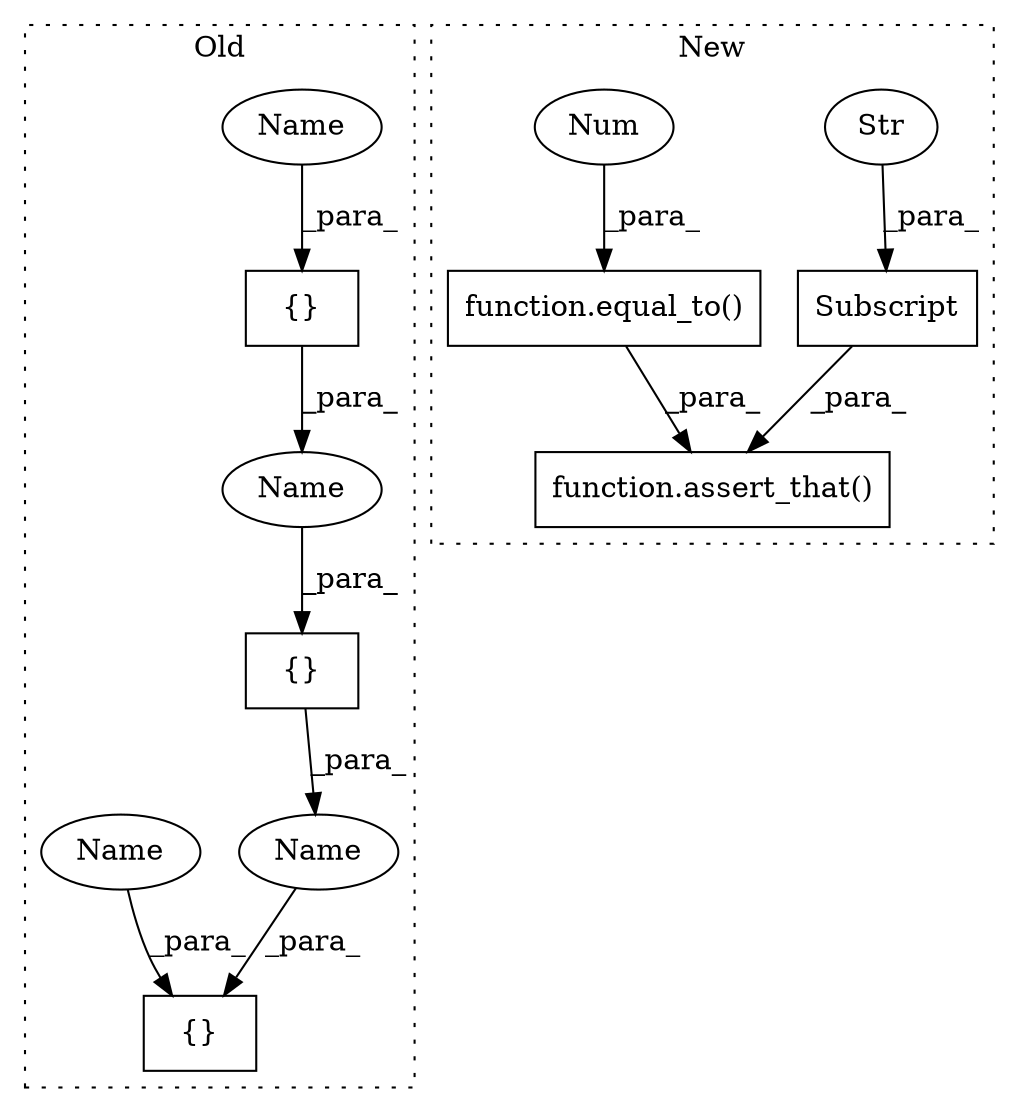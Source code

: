digraph G {
subgraph cluster0 {
1 [label="{}" a="95" s="2357,2411" l="1,1" shape="box"];
7 [label="{}" a="95" s="2385,2392" l="1,1" shape="box"];
8 [label="{}" a="95" s="2376,2393" l="1,1" shape="box"];
9 [label="Name" a="87" s="2385,2392" l="1,1" shape="ellipse"];
10 [label="Name" a="87" s="2357,2411" l="1,1" shape="ellipse"];
11 [label="Name" a="87" s="2357,2411" l="1,1" shape="ellipse"];
12 [label="Name" a="87" s="2376,2393" l="1,1" shape="ellipse"];
label = "Old";
style="dotted";
}
subgraph cluster1 {
2 [label="function.assert_that()" a="75" s="2508,2566" l="12,1" shape="box"];
3 [label="Subscript" a="63" s="2520,0" l="30,0" shape="box"];
4 [label="Str" a="66" s="2543" l="6" shape="ellipse"];
5 [label="function.equal_to()" a="75" s="2552,2565" l="9,1" shape="box"];
6 [label="Num" a="76" s="2561" l="4" shape="ellipse"];
label = "New";
style="dotted";
}
3 -> 2 [label="_para_"];
4 -> 3 [label="_para_"];
5 -> 2 [label="_para_"];
6 -> 5 [label="_para_"];
7 -> 12 [label="_para_"];
8 -> 11 [label="_para_"];
9 -> 7 [label="_para_"];
10 -> 1 [label="_para_"];
11 -> 1 [label="_para_"];
12 -> 8 [label="_para_"];
}